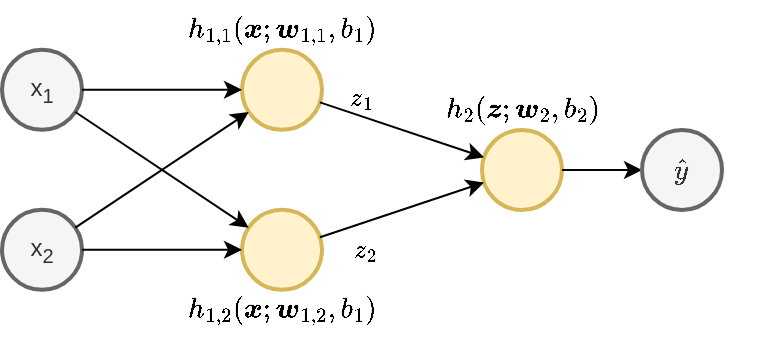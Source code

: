 <mxfile version="13.10.0" type="device"><diagram id="n0rGYjvw9UGGoByHWCnO" name="Page-1"><mxGraphModel dx="771" dy="482" grid="1" gridSize="10" guides="0" tooltips="1" connect="0" arrows="0" fold="1" page="1" pageScale="1" pageWidth="850" pageHeight="1100" math="1" shadow="0"><root><mxCell id="0"/><mxCell id="1" parent="0"/><mxCell id="C9jyJV8cIRLjfrvhZAX7-1" value="" style="ellipse;whiteSpace=wrap;html=1;aspect=fixed;fillColor=#fff2cc;strokeColor=#d6b656;strokeWidth=2;" parent="1" vertex="1"><mxGeometry x="480" y="200.0" width="40" height="40" as="geometry"/></mxCell><mxCell id="C9jyJV8cIRLjfrvhZAX7-3" value="" style="ellipse;whiteSpace=wrap;html=1;aspect=fixed;fillColor=#fff2cc;strokeColor=#d6b656;strokeWidth=2;" parent="1" vertex="1"><mxGeometry x="360" y="159.91" width="40" height="40" as="geometry"/></mxCell><mxCell id="C9jyJV8cIRLjfrvhZAX7-4" value="" style="ellipse;whiteSpace=wrap;html=1;aspect=fixed;fillColor=#fff2cc;strokeColor=#d6b656;strokeWidth=2;" parent="1" vertex="1"><mxGeometry x="360" y="239.91" width="40" height="40" as="geometry"/></mxCell><mxCell id="C9jyJV8cIRLjfrvhZAX7-5" value="x&lt;sub&gt;1&lt;/sub&gt;" style="ellipse;whiteSpace=wrap;html=1;aspect=fixed;fillColor=#f5f5f5;strokeColor=#666666;strokeWidth=2;fontColor=#333333;" parent="1" vertex="1"><mxGeometry x="240" y="159.91" width="40" height="40" as="geometry"/></mxCell><mxCell id="C9jyJV8cIRLjfrvhZAX7-6" value="x&lt;sub&gt;2&lt;/sub&gt;" style="ellipse;whiteSpace=wrap;html=1;aspect=fixed;fillColor=#f5f5f5;strokeColor=#666666;strokeWidth=2;fontColor=#333333;" parent="1" vertex="1"><mxGeometry x="240" y="239.91" width="40" height="40" as="geometry"/></mxCell><mxCell id="C9jyJV8cIRLjfrvhZAX7-7" value="" style="endArrow=classic;html=1;targetPerimeterSpacing=0;exitX=1;exitY=0.5;exitDx=0;exitDy=0;" parent="1" source="C9jyJV8cIRLjfrvhZAX7-5" target="C9jyJV8cIRLjfrvhZAX7-3" edge="1"><mxGeometry width="50" height="50" relative="1" as="geometry"><mxPoint x="290" y="179.91" as="sourcePoint"/><mxPoint x="290" y="379.91" as="targetPoint"/></mxGeometry></mxCell><mxCell id="C9jyJV8cIRLjfrvhZAX7-9" value="" style="endArrow=classic;html=1;targetPerimeterSpacing=0;endSize=6;sourcePerimeterSpacing=0;" parent="1" source="C9jyJV8cIRLjfrvhZAX7-5" target="C9jyJV8cIRLjfrvhZAX7-4" edge="1"><mxGeometry width="50" height="50" relative="1" as="geometry"><mxPoint x="290" y="349.91" as="sourcePoint"/><mxPoint x="370.794" y="252.957" as="targetPoint"/></mxGeometry></mxCell><mxCell id="C9jyJV8cIRLjfrvhZAX7-11" value="" style="endArrow=classic;html=1;targetPerimeterSpacing=0;endSize=6;sourcePerimeterSpacing=0;" parent="1" source="C9jyJV8cIRLjfrvhZAX7-6" target="C9jyJV8cIRLjfrvhZAX7-3" edge="1"><mxGeometry width="50" height="50" relative="1" as="geometry"><mxPoint x="310" y="369.91" as="sourcePoint"/><mxPoint x="390.794" y="272.957" as="targetPoint"/></mxGeometry></mxCell><mxCell id="C9jyJV8cIRLjfrvhZAX7-13" value="" style="endArrow=classic;html=1;targetPerimeterSpacing=0;endSize=6;sourcePerimeterSpacing=0;" parent="1" source="C9jyJV8cIRLjfrvhZAX7-6" target="C9jyJV8cIRLjfrvhZAX7-4" edge="1"><mxGeometry width="50" height="50" relative="1" as="geometry"><mxPoint x="279" y="299.91" as="sourcePoint"/><mxPoint x="400.794" y="282.957" as="targetPoint"/></mxGeometry></mxCell><mxCell id="C9jyJV8cIRLjfrvhZAX7-23" value="" style="endArrow=classic;html=1;targetPerimeterSpacing=0;endSize=6;sourcePerimeterSpacing=0;" parent="1" source="C9jyJV8cIRLjfrvhZAX7-1" target="C9jyJV8cIRLjfrvhZAX7-35" edge="1"><mxGeometry width="50" height="50" relative="1" as="geometry"><mxPoint x="650" y="279.91" as="sourcePoint"/><mxPoint x="560" y="179.91" as="targetPoint"/><mxPoint as="offset"/></mxGeometry></mxCell><mxCell id="C9jyJV8cIRLjfrvhZAX7-31" value="&lt;span style=&quot;font-size: 12px&quot;&gt;\(h_{1,1}(\boldsymbol{x};\boldsymbol{w}_{1,1},b_1)\)&lt;/span&gt;" style="text;html=1;strokeColor=none;fillColor=none;align=center;verticalAlign=middle;whiteSpace=wrap;rounded=0;fontSize=4;" parent="1" vertex="1"><mxGeometry x="340" y="140" width="80" height="20" as="geometry"/></mxCell><mxCell id="C9jyJV8cIRLjfrvhZAX7-32" value="&lt;span style=&quot;font-size: 12px&quot;&gt;\(h_{1,2}(\boldsymbol{x};\boldsymbol{w}_{1,2},b_1)\)&lt;/span&gt;" style="text;html=1;strokeColor=none;fillColor=none;align=center;verticalAlign=middle;whiteSpace=wrap;rounded=0;fontSize=4;" parent="1" vertex="1"><mxGeometry x="340" y="280" width="80" height="20" as="geometry"/></mxCell><mxCell id="C9jyJV8cIRLjfrvhZAX7-33" value="&lt;span style=&quot;font-size: 12px&quot;&gt;\(h_2(\boldsymbol{z};\boldsymbol{w}_2,b_2)\)&lt;/span&gt;" style="text;html=1;strokeColor=none;fillColor=none;align=center;verticalAlign=middle;whiteSpace=wrap;rounded=0;fontSize=4;" parent="1" vertex="1"><mxGeometry x="460" y="180" width="80" height="20" as="geometry"/></mxCell><mxCell id="C9jyJV8cIRLjfrvhZAX7-35" value="\(\hat{y}\)" style="ellipse;whiteSpace=wrap;html=1;aspect=fixed;fillColor=#f5f5f5;strokeColor=#666666;strokeWidth=2;fontColor=#333333;" parent="1" vertex="1"><mxGeometry x="560" y="200" width="40" height="40" as="geometry"/></mxCell><mxCell id="5ldJeQ8FXICOrFiB62WR-5" value="" style="endArrow=classic;html=1;targetPerimeterSpacing=0;endSize=6;sourcePerimeterSpacing=0;" edge="1" parent="1" source="C9jyJV8cIRLjfrvhZAX7-3" target="C9jyJV8cIRLjfrvhZAX7-1"><mxGeometry x="0.379" y="-3" width="50" height="50" relative="1" as="geometry"><mxPoint x="410" y="189.91" as="sourcePoint"/><mxPoint x="491.43" y="222.572" as="targetPoint"/><mxPoint as="offset"/></mxGeometry></mxCell><mxCell id="5ldJeQ8FXICOrFiB62WR-6" value="\(z_1\)" style="edgeLabel;html=1;align=center;verticalAlign=middle;resizable=0;points=[];labelBackgroundColor=none;" vertex="1" connectable="0" parent="5ldJeQ8FXICOrFiB62WR-5"><mxGeometry x="-0.194" y="2" relative="1" as="geometry"><mxPoint x="-13.63" y="-11.24" as="offset"/></mxGeometry></mxCell><mxCell id="5ldJeQ8FXICOrFiB62WR-7" value="" style="endArrow=classic;html=1;targetPerimeterSpacing=0;endSize=6;sourcePerimeterSpacing=0;" edge="1" parent="1" source="C9jyJV8cIRLjfrvhZAX7-4" target="C9jyJV8cIRLjfrvhZAX7-1"><mxGeometry x="0.556" width="50" height="50" relative="1" as="geometry"><mxPoint x="408.995" y="263.65" as="sourcePoint"/><mxPoint x="490.999" y="236.243" as="targetPoint"/><mxPoint as="offset"/></mxGeometry></mxCell><mxCell id="5ldJeQ8FXICOrFiB62WR-8" value="\(z_2\)" style="edgeLabel;html=1;align=center;verticalAlign=middle;resizable=0;points=[];labelBackgroundColor=none;" vertex="1" connectable="0" parent="5ldJeQ8FXICOrFiB62WR-7"><mxGeometry x="-0.219" y="-1" relative="1" as="geometry"><mxPoint x="-11.29" y="16.09" as="offset"/></mxGeometry></mxCell></root></mxGraphModel></diagram></mxfile>